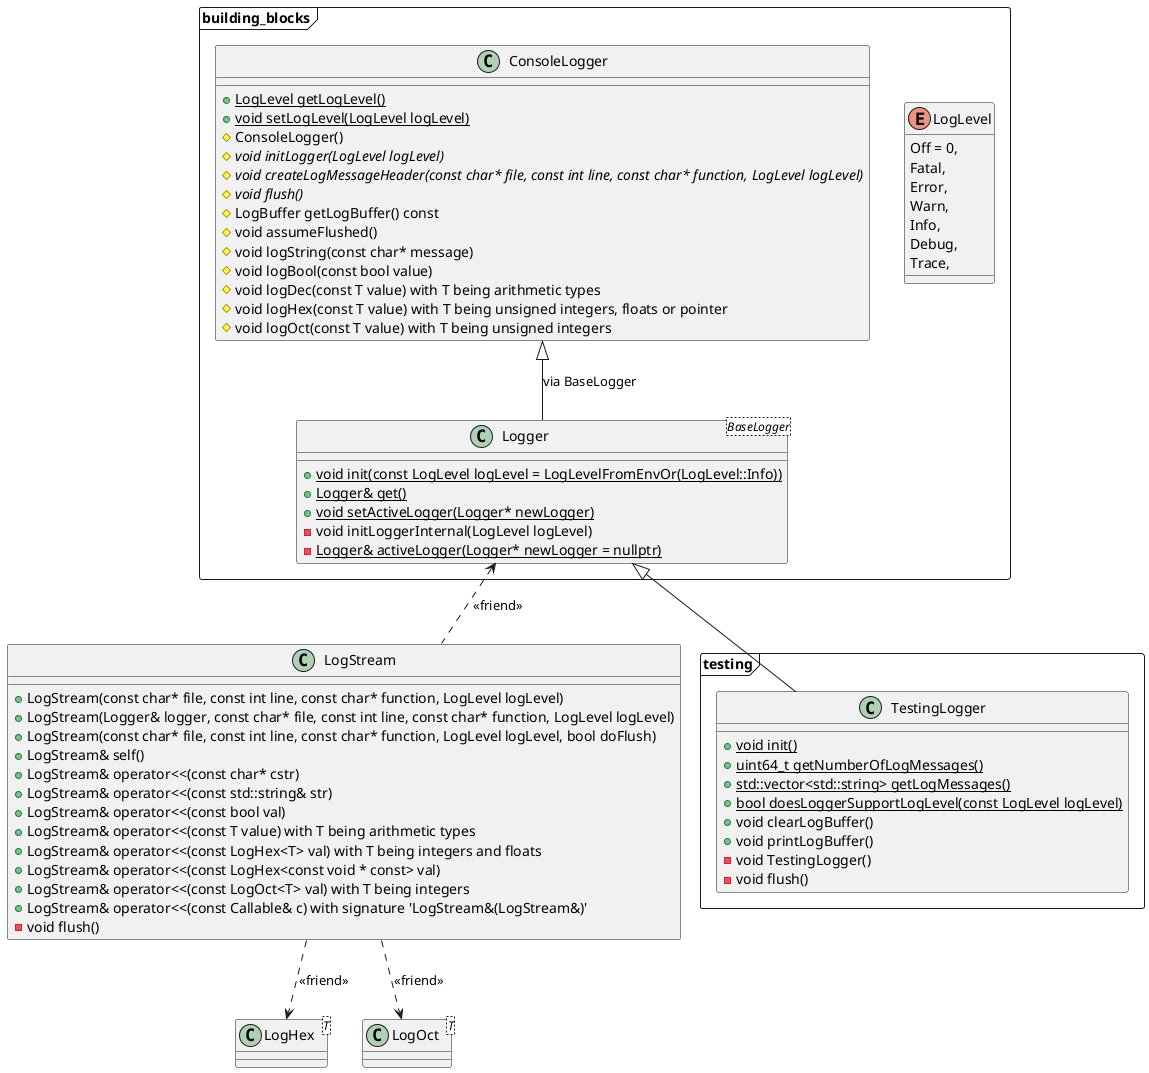 @startuml

package building_blocks <<Frame>> {

enum LogLevel {
    Off = 0,
    Fatal,
    Error,
    Warn,
    Info,
    Debug,
    Trace,
}

class Logger <BaseLogger> {
  + {static} void init(const LogLevel logLevel = LogLevelFromEnvOr(LogLevel::Info))
  + {static} Logger& get()
  + {static} void setActiveLogger(Logger* newLogger)
  - void initLoggerInternal(LogLevel logLevel)
  - {static} Logger& activeLogger(Logger* newLogger = nullptr)
}

class ConsoleLogger {
  + {static} LogLevel getLogLevel()
  + {static} void setLogLevel(LogLevel logLevel)
  # ConsoleLogger()
  # {abstract} void initLogger(LogLevel logLevel)
  # {abstract} void createLogMessageHeader(const char* file, const int line, const char* function, LogLevel logLevel)
  # {abstract} void flush()
  # LogBuffer getLogBuffer() const
  # void assumeFlushed()
  # void logString(const char* message)
  # void logBool(const bool value)
  # void logDec(const T value) with T being arithmetic types
  # void logHex(const T value) with T being unsigned integers, floats or pointer
  # void logOct(const T value) with T being unsigned integers
}

}

package testing <<Frame>> {

class TestingLogger {
  + {static} void init()
  + {static} uint64_t getNumberOfLogMessages()
  + {static} std::vector<std::string> getLogMessages()
  + {static} bool doesLoggerSupportLogLevel(const LogLevel logLevel)
  + void clearLogBuffer()
  + void printLogBuffer()
  - void TestingLogger()
  - void flush()
}

}

class LogHex <T> {}

class LogOct <T> {}

class LogStream {
  + LogStream(const char* file, const int line, const char* function, LogLevel logLevel)
  + LogStream(Logger& logger, const char* file, const int line, const char* function, LogLevel logLevel)
  + LogStream(const char* file, const int line, const char* function, LogLevel logLevel, bool doFlush)
  + LogStream& self()
  + LogStream& operator<<(const char* cstr)
  + LogStream& operator<<(const std::string& str)
  + LogStream& operator<<(const bool val)
  + LogStream& operator<<(const T value) with T being arithmetic types
  + LogStream& operator<<(const LogHex<T> val) with T being integers and floats
  + LogStream& operator<<(const LogHex<const void * const> val)
  + LogStream& operator<<(const LogOct<T> val) with T being integers
  + LogStream& operator<<(const Callable& c) with signature 'LogStream&(LogStream&)'
  - void flush()
}

ConsoleLogger <|-- Logger : via BaseLogger
Logger <|-- TestingLogger
Logger <.. LogStream : <<friend>>
LogStream ..> LogHex : <<friend>>
LogStream ..> LogOct : <<friend>>

@enduml
